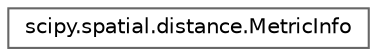 digraph "Graphical Class Hierarchy"
{
 // LATEX_PDF_SIZE
  bgcolor="transparent";
  edge [fontname=Helvetica,fontsize=10,labelfontname=Helvetica,labelfontsize=10];
  node [fontname=Helvetica,fontsize=10,shape=box,height=0.2,width=0.4];
  rankdir="LR";
  Node0 [id="Node000000",label="scipy.spatial.distance.MetricInfo",height=0.2,width=0.4,color="grey40", fillcolor="white", style="filled",URL="$d2/de4/classscipy_1_1spatial_1_1distance_1_1MetricInfo.html",tooltip=" "];
}
